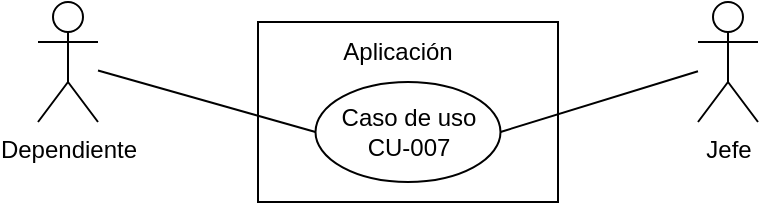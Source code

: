 <mxfile version="25.0.3">
  <diagram name="Página-1" id="PRYaVCJEeMc3ZQOkppT4">
    <mxGraphModel dx="454" dy="281" grid="1" gridSize="10" guides="1" tooltips="1" connect="1" arrows="1" fold="1" page="1" pageScale="1" pageWidth="827" pageHeight="1169" math="0" shadow="0">
      <root>
        <mxCell id="0" />
        <mxCell id="1" parent="0" />
        <mxCell id="NVTNdkGkB-vCj3egf-Wj-7" value="" style="rounded=0;whiteSpace=wrap;html=1;" vertex="1" parent="1">
          <mxGeometry x="420" y="210" width="150" height="90" as="geometry" />
        </mxCell>
        <mxCell id="NVTNdkGkB-vCj3egf-Wj-1" value="Dependiente&lt;div&gt;&lt;br&gt;&lt;/div&gt;" style="shape=umlActor;verticalLabelPosition=bottom;verticalAlign=top;html=1;outlineConnect=0;" vertex="1" parent="1">
          <mxGeometry x="310" y="200" width="30" height="60" as="geometry" />
        </mxCell>
        <mxCell id="NVTNdkGkB-vCj3egf-Wj-11" style="rounded=0;orthogonalLoop=1;jettySize=auto;html=1;entryX=1;entryY=0.5;entryDx=0;entryDy=0;strokeColor=default;endArrow=none;endFill=0;" edge="1" parent="1" source="NVTNdkGkB-vCj3egf-Wj-4" target="NVTNdkGkB-vCj3egf-Wj-10">
          <mxGeometry relative="1" as="geometry" />
        </mxCell>
        <mxCell id="NVTNdkGkB-vCj3egf-Wj-4" value="Jefe" style="shape=umlActor;verticalLabelPosition=bottom;verticalAlign=top;html=1;outlineConnect=0;" vertex="1" parent="1">
          <mxGeometry x="640" y="200" width="30" height="60" as="geometry" />
        </mxCell>
        <mxCell id="NVTNdkGkB-vCj3egf-Wj-8" value="Aplicación" style="text;html=1;align=center;verticalAlign=middle;whiteSpace=wrap;rounded=0;" vertex="1" parent="1">
          <mxGeometry x="460" y="210" width="60" height="30" as="geometry" />
        </mxCell>
        <mxCell id="NVTNdkGkB-vCj3egf-Wj-10" value="Caso de uso&lt;div&gt;CU-007&lt;/div&gt;" style="ellipse;whiteSpace=wrap;html=1;" vertex="1" parent="1">
          <mxGeometry x="448.75" y="240" width="92.5" height="50" as="geometry" />
        </mxCell>
        <mxCell id="NVTNdkGkB-vCj3egf-Wj-13" style="rounded=0;orthogonalLoop=1;jettySize=auto;html=1;strokeColor=default;endArrow=none;endFill=0;entryX=0;entryY=0.5;entryDx=0;entryDy=0;" edge="1" parent="1" source="NVTNdkGkB-vCj3egf-Wj-1" target="NVTNdkGkB-vCj3egf-Wj-10">
          <mxGeometry relative="1" as="geometry">
            <mxPoint x="650" y="230" as="sourcePoint" />
            <mxPoint x="450" y="257" as="targetPoint" />
          </mxGeometry>
        </mxCell>
      </root>
    </mxGraphModel>
  </diagram>
</mxfile>
